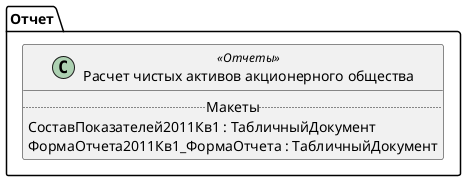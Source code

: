 ﻿@startuml РегламентированныйОтчетРасчетЧистыхАктивов
'!include templates.wsd
'..\include templates.wsd
class Отчет.РегламентированныйОтчетРасчетЧистыхАктивов as "Расчет чистых активов акционерного общества" <<Отчеты>>
{
..Макеты..
СоставПоказателей2011Кв1 : ТабличныйДокумент
ФормаОтчета2011Кв1_ФормаОтчета : ТабличныйДокумент
}
@enduml
